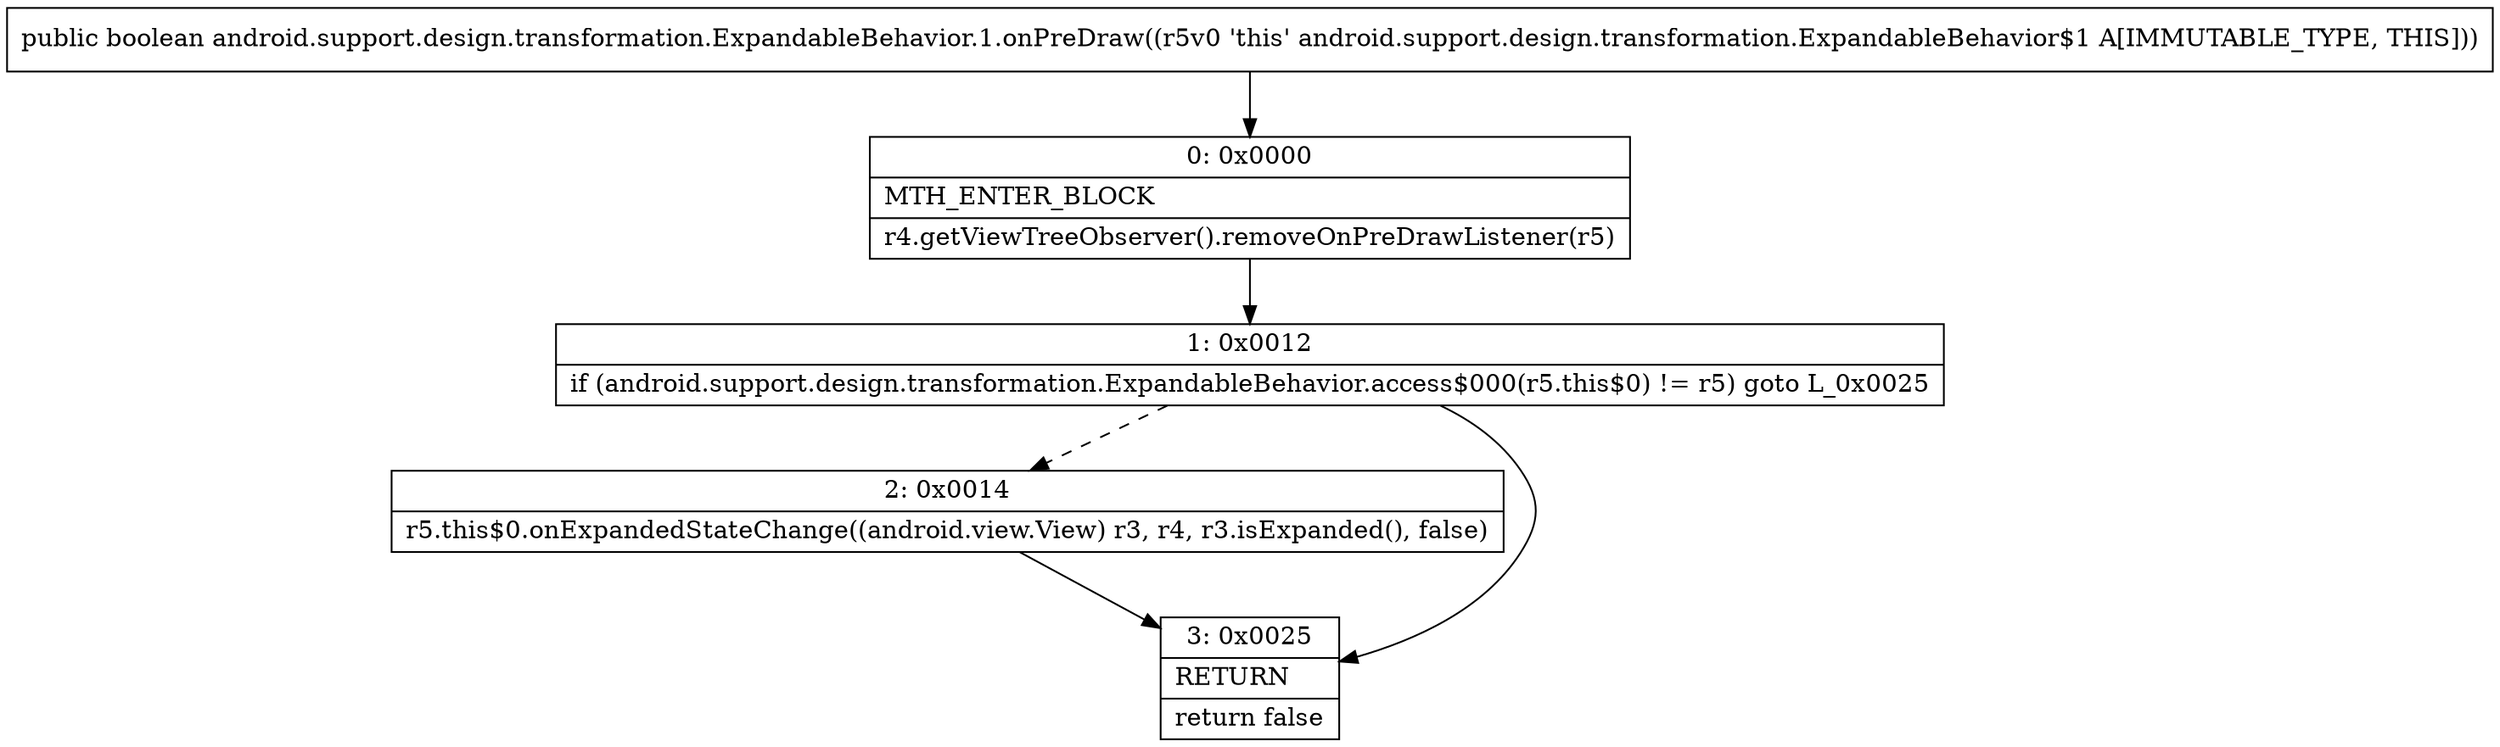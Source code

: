 digraph "CFG forandroid.support.design.transformation.ExpandableBehavior.1.onPreDraw()Z" {
Node_0 [shape=record,label="{0\:\ 0x0000|MTH_ENTER_BLOCK\l|r4.getViewTreeObserver().removeOnPreDrawListener(r5)\l}"];
Node_1 [shape=record,label="{1\:\ 0x0012|if (android.support.design.transformation.ExpandableBehavior.access$000(r5.this$0) != r5) goto L_0x0025\l}"];
Node_2 [shape=record,label="{2\:\ 0x0014|r5.this$0.onExpandedStateChange((android.view.View) r3, r4, r3.isExpanded(), false)\l}"];
Node_3 [shape=record,label="{3\:\ 0x0025|RETURN\l|return false\l}"];
MethodNode[shape=record,label="{public boolean android.support.design.transformation.ExpandableBehavior.1.onPreDraw((r5v0 'this' android.support.design.transformation.ExpandableBehavior$1 A[IMMUTABLE_TYPE, THIS])) }"];
MethodNode -> Node_0;
Node_0 -> Node_1;
Node_1 -> Node_2[style=dashed];
Node_1 -> Node_3;
Node_2 -> Node_3;
}

